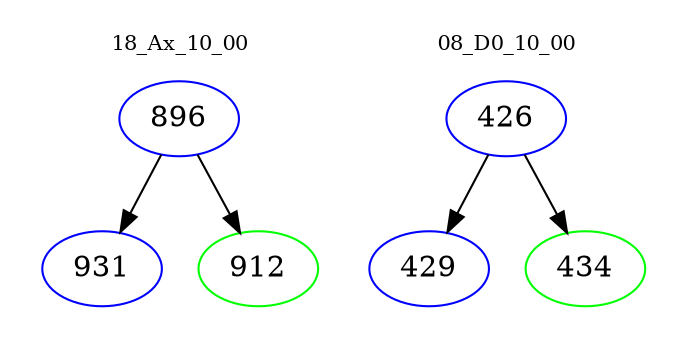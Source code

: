 digraph{
subgraph cluster_0 {
color = white
label = "18_Ax_10_00";
fontsize=10;
T0_896 [label="896", color="blue"]
T0_896 -> T0_931 [color="black"]
T0_931 [label="931", color="blue"]
T0_896 -> T0_912 [color="black"]
T0_912 [label="912", color="green"]
}
subgraph cluster_1 {
color = white
label = "08_D0_10_00";
fontsize=10;
T1_426 [label="426", color="blue"]
T1_426 -> T1_429 [color="black"]
T1_429 [label="429", color="blue"]
T1_426 -> T1_434 [color="black"]
T1_434 [label="434", color="green"]
}
}
